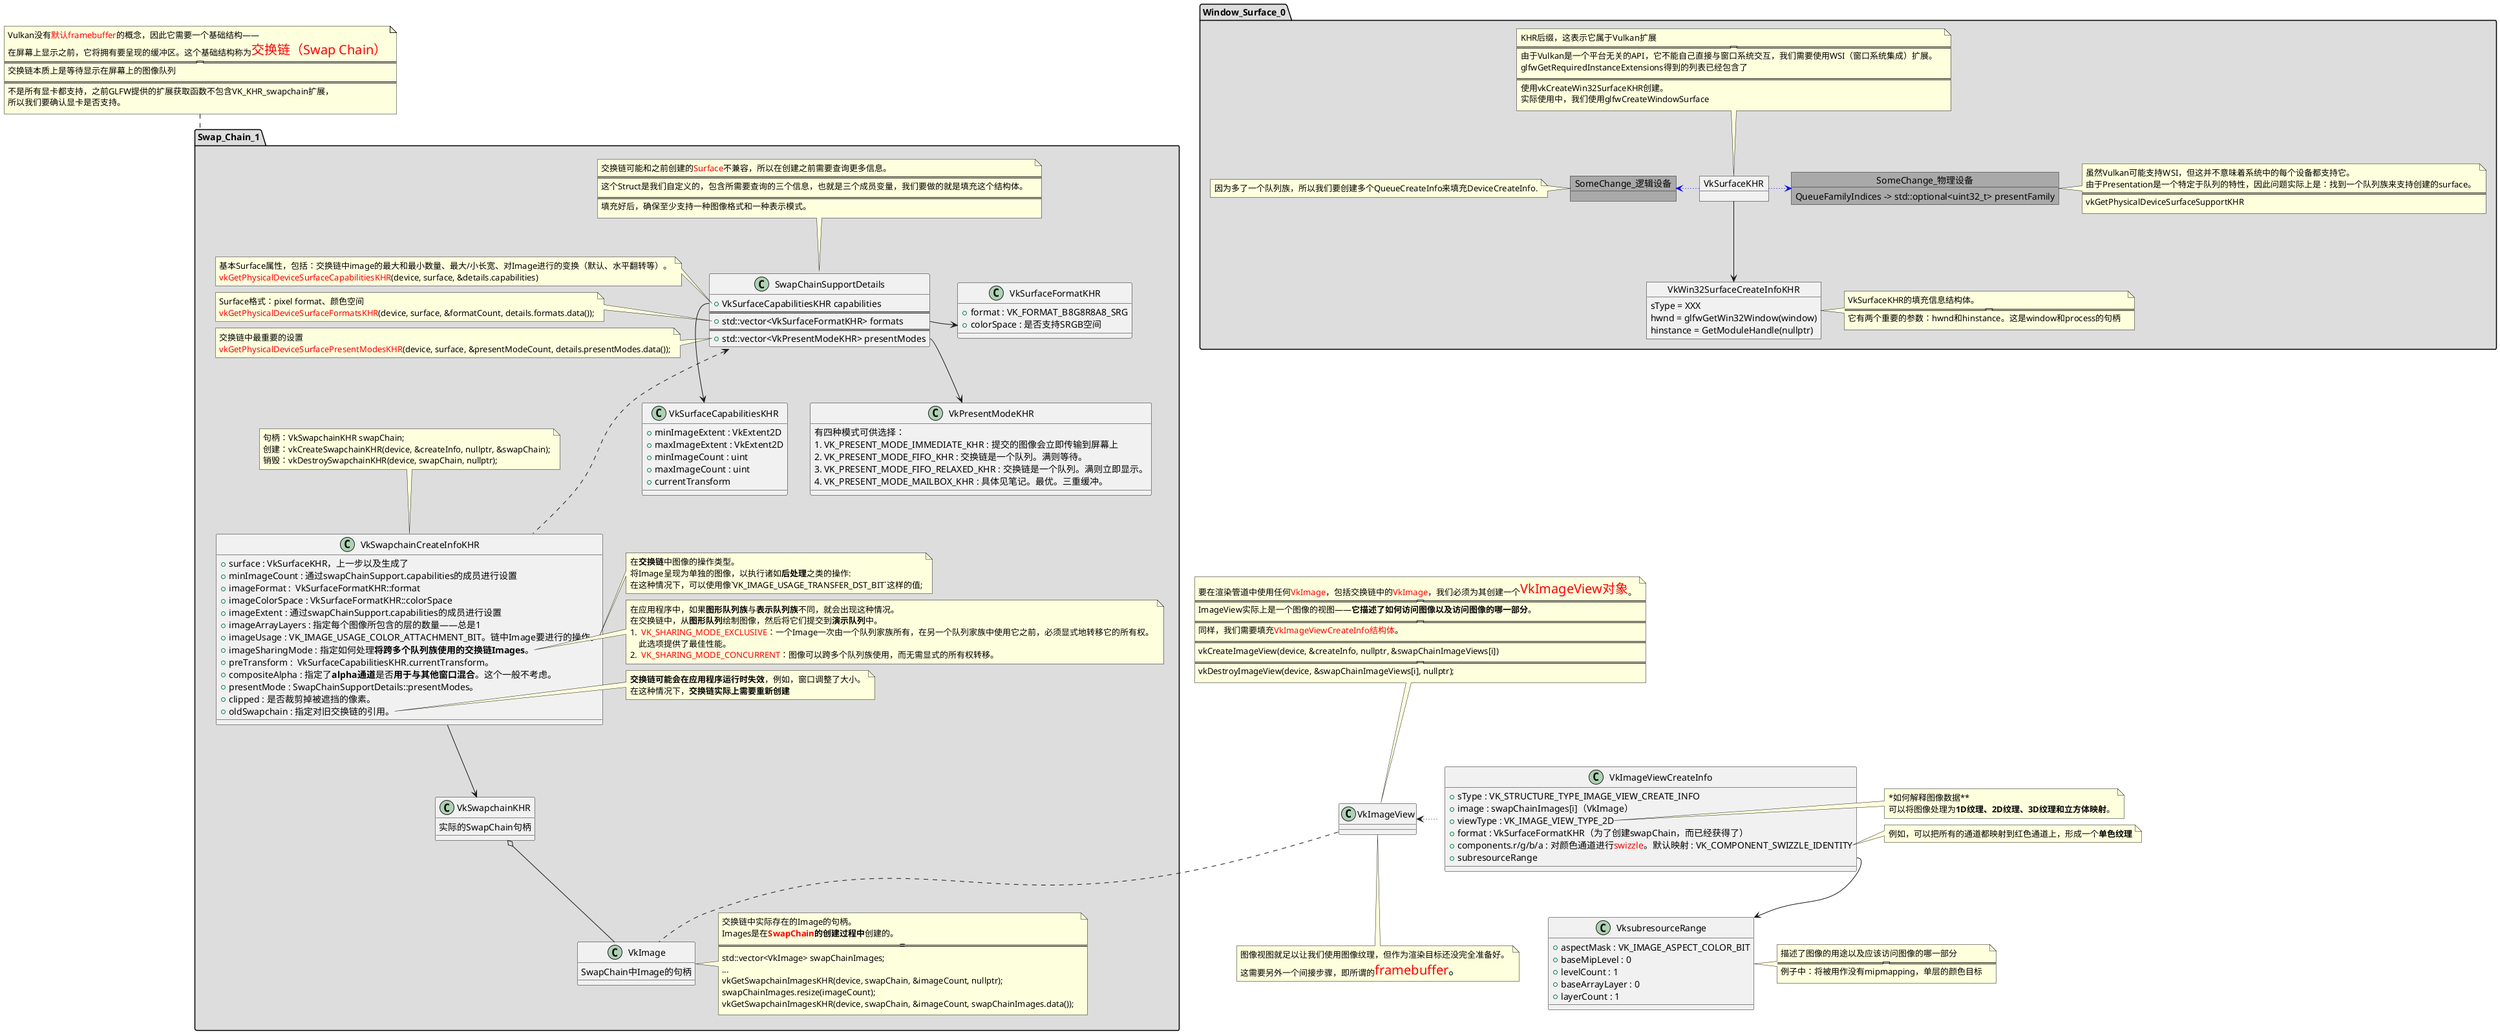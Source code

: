 @startuml
package Window_Surface_0 #DDDDDD{
    object VkSurfaceKHR
    note top
        KHR后缀，这表示它属于Vulkan扩展
        ================================
        由于Vulkan是一个平台无关的API，它不能自己直接与窗口系统交互，我们需要使用WSI（窗口系统集成）扩展。
        glfwGetRequiredInstanceExtensions得到的列表已经包含了
        =================================
        使用vkCreateWin32SurfaceKHR创建。
        实际使用中，我们使用glfwCreateWindowSurface
    end note

    object VkWin32SurfaceCreateInfoKHR{
        sType = XXX
        hwnd = glfwGetWin32Window(window)
        hinstance = GetModuleHandle(nullptr)
    }
    note right
        VkSurfaceKHR的填充信息结构体。
        ======================================
        它有两个重要的参数：hwnd和hinstance。这是window和process的句柄
    end note

    object SomeChange_物理设备 #DarkGray {
        QueueFamilyIndices -> std::optional<uint32_t> presentFamily

    }
    note right
        虽然Vulkan可能支持WSI，但这并不意味着系统中的每个设备都支持它。
        由于Presentation是一个特定于队列的特性，因此问题实际上是：找到一个队列族来支持创建的surface。
        =====================
        vkGetPhysicalDeviceSurfaceSupportKHR
    end note

    object SomeChange_逻辑设备 #DarkGray
    note left
        因为多了一个队列族，所以我们要创建多个QueueCreateInfo来填充DeviceCreateInfo.
    end note

    VkSurfaceKHR --> VkWin32SurfaceCreateInfoKHR
    VkSurfaceKHR .[#Blue,dotted]> SomeChange_物理设备
    VkSurfaceKHR -[#Blue,dotted]left-> SomeChange_逻辑设备
}

package Swap_Chain_1 #DDDDDD{

    class VkSurfaceCapabilitiesKHR{
        + minImageExtent : VkExtent2D
        + maxImageExtent : VkExtent2D
        + minImageCount : uint
        + maxImageCount : uint
        + currentTransform
    }

    class VkSurfaceFormatKHR{
        + format : VK_FORMAT_B8G8R8A8_SRG
        + colorSpace : 是否支持SRGB空间
    }

    class VkPresentModeKHR
    {
        有四种模式可供选择：
            1. VK_PRESENT_MODE_IMMEDIATE_KHR : 提交的图像会立即传输到屏幕上
            2. VK_PRESENT_MODE_FIFO_KHR : 交换链是一个队列。满则等待。
            3. VK_PRESENT_MODE_FIFO_RELAXED_KHR : 交换链是一个队列。满则立即显示。
            4. VK_PRESENT_MODE_MAILBOX_KHR : 具体见笔记。最优。三重缓冲。
    }

    class SwapChainSupportDetails{
        + VkSurfaceCapabilitiesKHR capabilities
        ==
        + std::vector<VkSurfaceFormatKHR> formats
        ==
        + std::vector<VkPresentModeKHR> presentModes
    }
    note top of SwapChainSupportDetails
        交换链可能和之前创建的<color:Red>Surface</color>不兼容，所以在创建之前需要查询更多信息。
        ==============================
        这个Struct是我们自定义的，包含所需要查询的三个信息，也就是三个成员变量，我们要做的就是填充这个结构体。
        ===============================
        填充好后，确保至少支持一种图像格式和一种表示模式。
    end note
    note left of SwapChainSupportDetails::capabilities
        基本Surface属性，包括：交换链中image的最大和最小数量、最大/小长宽、对Image进行的变换（默认、水平翻转等）。
        <color:#Red>vkGetPhysicalDeviceSurfaceCapabilitiesKHR</color>(device, surface, &details.capabilities)
    end note
    note left of SwapChainSupportDetails::formats
        Surface格式：pixel format、颜色空间
        <color:#Red>vkGetPhysicalDeviceSurfaceFormatsKHR</color>(device, surface, &formatCount, details.formats.data());
    end note
    note left of SwapChainSupportDetails::presentModes
        交换链中最重要的设置
        <color:#Red>vkGetPhysicalDeviceSurfacePresentModesKHR</color>(device, surface, &presentModeCount, details.presentModes.data());
    end note

    class VkSwapchainCreateInfoKHR{
        +surface : VkSurfaceKHR，上一步以及生成了
        +minImageCount : 通过swapChainSupport.capabilities的成员进行设置
        +imageFormat :  VkSurfaceFormatKHR::format
        +imageColorSpace : VkSurfaceFormatKHR::colorSpace
        +imageExtent : 通过swapChainSupport.capabilities的成员进行设置
        +imageArrayLayers : 指定每个图像所包含的层的数量——总是1
        +imageUsage : VK_IMAGE_USAGE_COLOR_ATTACHMENT_BIT。链中Image要进行的操作。
        +imageSharingMode : 指定如何处理**将跨多个队列族使用的交换链Images**。
        +preTransform :  VkSurfaceCapabilitiesKHR.currentTransform。
        +compositeAlpha : 指定了**alpha通道**是否**用于与其他窗口混合**。这个一般不考虑。
        +presentMode : SwapChainSupportDetails::presentModes。
        +clipped : 是否裁剪掉被遮挡的像素。
        +oldSwapchain : 指定对旧交换链的引用。
    }
    note top of VkSwapchainCreateInfoKHR
        句柄：VkSwapchainKHR swapChain;
        创建：vkCreateSwapchainKHR(device, &createInfo, nullptr, &swapChain);
        销毁：vkDestroySwapchainKHR(device, swapChain, nullptr);
    end note
    note right of VkSwapchainCreateInfoKHR::imageUsage
        在**交换链**中图像的操作类型。
        将Image呈现为单独的图像，以执行诸如**后处理**之类的操作: 
        在这种情况下，可以使用像`VK_IMAGE_USAGE_TRANSFER_DST_BIT`这样的值;
    end note
    note right of VkSwapchainCreateInfoKHR::imageSharingMode
        在应用程序中，如果**图形队列族**与**表示队列族**不同，就会出现这种情况。
        在交换链中，从**图形队列**绘制图像，然后将它们提交到**演示队列**中。
        1.  <color:#Red>VK_SHARING_MODE_EXCLUSIVE</color>：一个Image一次由一个队列家族所有，在另一个队列家族中使用它之前，必须显式地转移它的所有权。
            此选项提供了最佳性能。
        2.  <color:#Red>VK_SHARING_MODE_CONCURRENT</color>：图像可以跨多个队列族使用，而无需显式的所有权转移。
    end note
    note right of VkSwapchainCreateInfoKHR::oldSwapchain
        **交换链可能会在应用程序运行时失效**，例如，窗口调整了大小。
        在这种情况下，**交换链实际上需要重新创建**
    end note

    class VkSwapchainKHR{
        实际的SwapChain句柄
    }

    class VkImage{
        SwapChain中Image的句柄
    }
    note right of VkImage
        交换链中实际存在的Image的句柄。
        Images是在**<color:#Red>SwapChain</color>的创建过程中**创建的。
        =======
        std::vector<VkImage> swapChainImages;
        ...
        vkGetSwapchainImagesKHR(device, swapChain, &imageCount, nullptr);
        swapChainImages.resize(imageCount);
        vkGetSwapchainImagesKHR(device, swapChain, &imageCount, swapChainImages.data());
    end note

    SwapChainSupportDetails::formats -> VkSurfaceFormatKHR
    SwapChainSupportDetails::presentModes --> VkPresentModeKHR
    SwapChainSupportDetails::capabilities --> VkSurfaceCapabilitiesKHR

    SwapChainSupportDetails <... VkSwapchainCreateInfoKHR
    VkSwapchainKHR o-- VkImage
    VkSwapchainCreateInfoKHR --> VkSwapchainKHR

}
note top of Swap_Chain_1
    Vulkan没有<color:#Red>默认framebuffer</color>的概念，因此它需要一个基础结构——
    在屏幕上显示之前，它将拥有要呈现的缓冲区。这个基础结构称为<size:20><color:Red>交换链（Swap Chain）
    ==============
    交换链本质上是等待显示在屏幕上的图像队列
    =================
    不是所有显卡都支持，之前GLFW提供的扩展获取函数不包含VK_KHR_swapchain扩展，
    所以我们要确认显卡是否支持。
end note

class VkImageView{
}
note top of VkImageView
    要在渲染管道中使用任何<color:#Red>VkImage</color>，包括交换链中的<color:#Red>VkImage</color>，我们必须为其创建一个<size:20><color:#Red>VkImageView对象</color></size>。
    ===================
    ImageView实际上是一个图像的视图——**它描述了如何访问图像以及访问图像的哪一部分**。
    ===================
    同样，我们需要填充<color:#Red>VkImageViewCreateInfo结构体</color>。
    ===================
    vkCreateImageView(device, &createInfo, nullptr, &swapChainImageViews[i])
    ===================
    vkDestroyImageView(device, &swapChainImageViews[i], nullptr);
end note
note bottom of VkImageView
    图像视图就足以让我们使用图像纹理，但作为渲染目标还没完全准备好。
    这需要另外一个间接步骤，即所谓的<size:20><color:#Red>framebuffer</color>。
end note

class VkImageViewCreateInfo{
    +sType : VK_STRUCTURE_TYPE_IMAGE_VIEW_CREATE_INFO
    +image : swapChainImages[i]（VkImage）
    +viewType : VK_IMAGE_VIEW_TYPE_2D
    +format : VkSurfaceFormatKHR（为了创建swapChain，而已经获得了）
    +components.r/g/b/a : 对颜色通道进行<color:#Red>swizzle</color>。默认映射 : VK_COMPONENT_SWIZZLE_IDENTITY
    +subresourceRange
}
note right of VkImageViewCreateInfo::viewType
    *如何解释图像数据**
    可以将图像处理为**1D纹理、2D纹理、3D纹理和立方体映射**。
end note
note right of VkImageViewCreateInfo::components.r/g/b/a
    例如，可以把所有的通道都映射到红色通道上，形成一个**单色纹理**
end note

class VksubresourceRange{
    +aspectMask : VK_IMAGE_ASPECT_COLOR_BIT
    +baseMipLevel : 0
    +levelCount : 1
    +baseArrayLayer : 0
    +layerCount : 1
}
note right of VksubresourceRange
    描述了图像的用途以及应该访问图像的哪一部分
    =============
    例子中：将被用作没有mipmapping，单层的颜色目标
end note

VkImageView .. VkImage
VkImageViewCreateInfo -[dotted]left-> VkImageView
VkImageViewCreateInfo::subresourceRange --> VksubresourceRange
@enduml